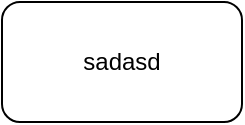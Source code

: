 <mxfile version="22.1.5" type="github">
  <diagram name="第 1 页" id="LS8TsGgYe7niy0dXwc3j">
    <mxGraphModel dx="994" dy="569" grid="1" gridSize="10" guides="1" tooltips="1" connect="1" arrows="1" fold="1" page="1" pageScale="1" pageWidth="827" pageHeight="1169" math="0" shadow="0">
      <root>
        <mxCell id="0" />
        <mxCell id="1" parent="0" />
        <mxCell id="OzosxTQNOo4QXqYwBLLp-1" value="sadasd" style="rounded=1;whiteSpace=wrap;html=1;" vertex="1" parent="1">
          <mxGeometry x="240" y="170" width="120" height="60" as="geometry" />
        </mxCell>
      </root>
    </mxGraphModel>
  </diagram>
</mxfile>
